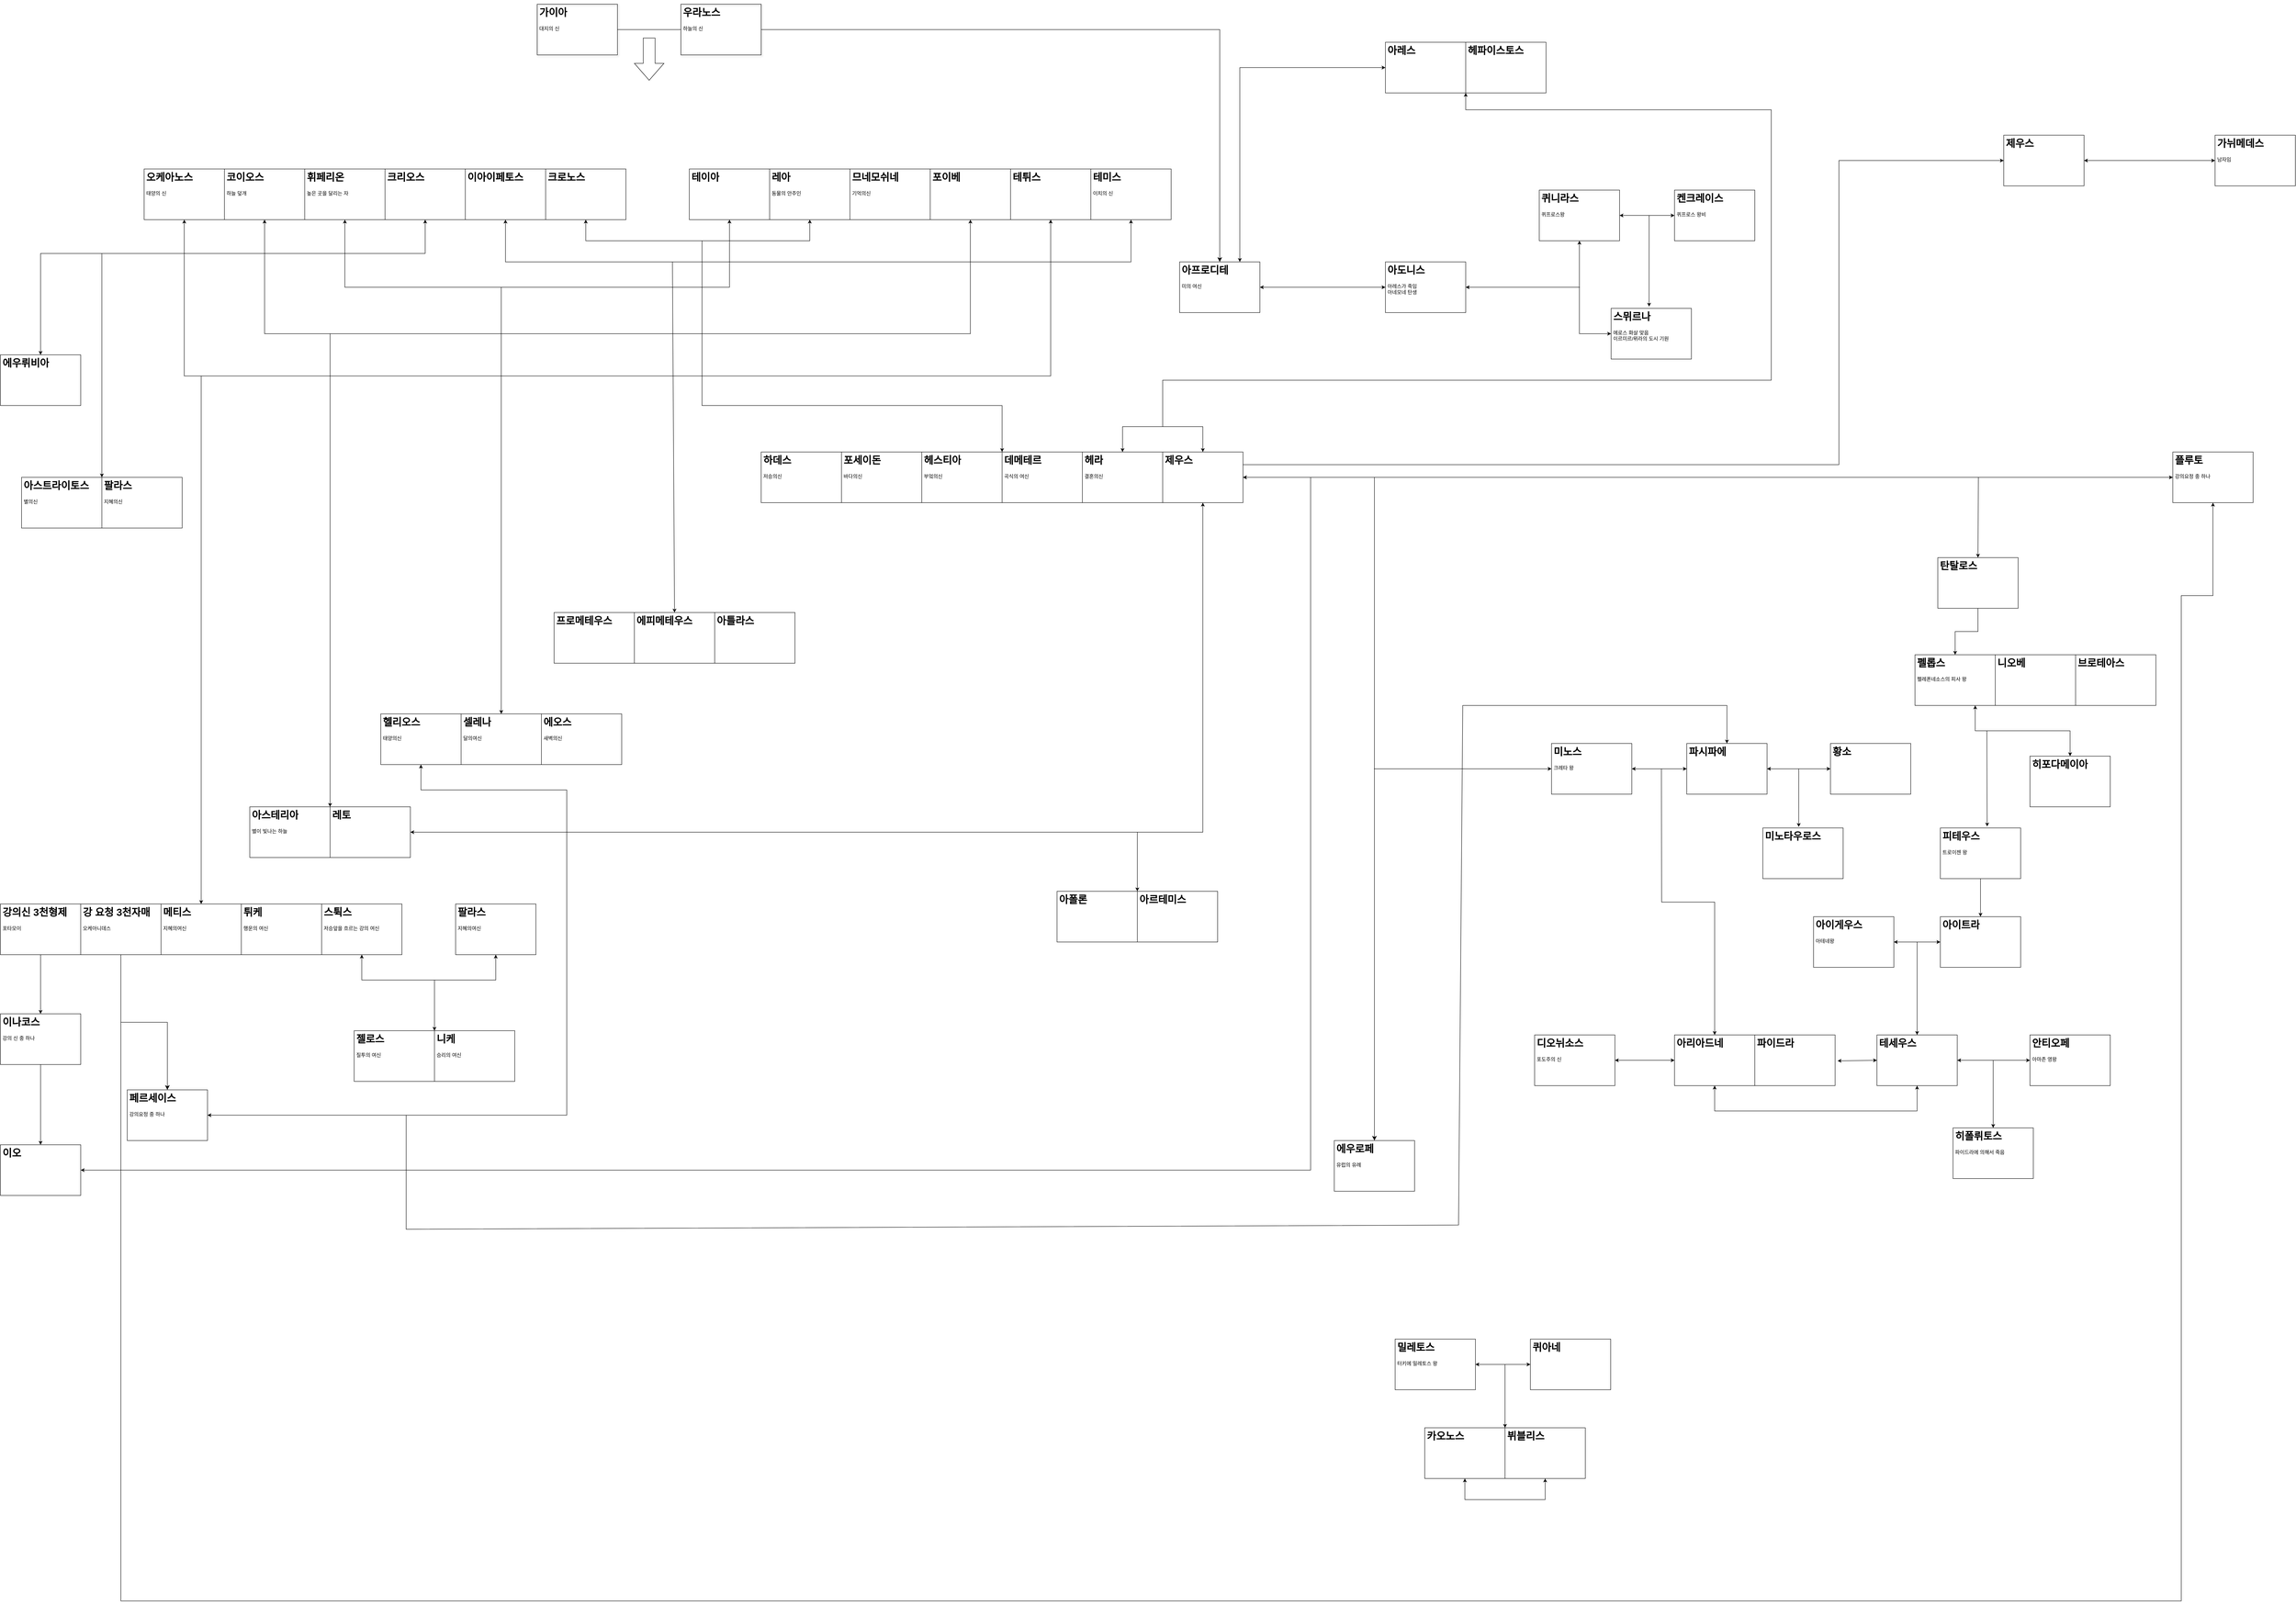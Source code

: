 <mxfile version="20.7.4" type="github">
  <diagram id="iCPAEJlE4XdvNPsYvM_N" name="페이지-1">
    <mxGraphModel dx="8718" dy="4591" grid="1" gridSize="10" guides="1" tooltips="1" connect="1" arrows="1" fold="1" page="1" pageScale="1" pageWidth="827" pageHeight="1169" math="0" shadow="0">
      <root>
        <mxCell id="0" />
        <mxCell id="1" parent="0" />
        <mxCell id="BBxYeIenQKLHBEVqydsv-35" value="" style="group" parent="1" vertex="1" connectable="0">
          <mxGeometry x="160" y="-150" width="560" height="120" as="geometry" />
        </mxCell>
        <mxCell id="BBxYeIenQKLHBEVqydsv-19" value="&lt;h1&gt;우라노스&lt;/h1&gt;&lt;div&gt;하늘의 신&lt;/div&gt;" style="text;html=1;strokeColor=#000000;fillColor=none;spacing=5;spacingTop=-20;whiteSpace=wrap;overflow=hidden;rounded=0;shadow=1;" parent="BBxYeIenQKLHBEVqydsv-35" vertex="1">
          <mxGeometry x="370" width="190" height="120" as="geometry" />
        </mxCell>
        <mxCell id="BBxYeIenQKLHBEVqydsv-18" value="&lt;h1&gt;가이아&lt;/h1&gt;&lt;div&gt;대지의 신&lt;/div&gt;" style="text;html=1;strokeColor=#000000;fillColor=none;spacing=5;spacingTop=-20;whiteSpace=wrap;overflow=hidden;rounded=0;shadow=1;" parent="BBxYeIenQKLHBEVqydsv-35" vertex="1">
          <mxGeometry x="30" width="190" height="120" as="geometry" />
        </mxCell>
        <mxCell id="BBxYeIenQKLHBEVqydsv-52" value="" style="endArrow=none;html=1;rounded=0;entryX=0;entryY=0.5;entryDx=0;entryDy=0;exitX=1;exitY=0.5;exitDx=0;exitDy=0;" parent="BBxYeIenQKLHBEVqydsv-35" source="BBxYeIenQKLHBEVqydsv-18" target="BBxYeIenQKLHBEVqydsv-19" edge="1">
          <mxGeometry width="50" height="50" relative="1" as="geometry">
            <mxPoint x="350" y="510" as="sourcePoint" />
            <mxPoint x="400" y="460" as="targetPoint" />
          </mxGeometry>
        </mxCell>
        <mxCell id="BBxYeIenQKLHBEVqydsv-44" value="&lt;h1&gt;아프로디테&lt;/h1&gt;&lt;div&gt;미의 여신&lt;/div&gt;" style="text;html=1;strokeColor=default;fillColor=none;spacing=5;spacingTop=-20;whiteSpace=wrap;overflow=hidden;rounded=0;shadow=0;" parent="1" vertex="1">
          <mxGeometry x="1710" y="460" width="190" height="120" as="geometry" />
        </mxCell>
        <mxCell id="BBxYeIenQKLHBEVqydsv-45" value="" style="edgeStyle=segmentEdgeStyle;endArrow=classic;html=1;curved=0;rounded=0;endSize=8;startSize=8;entryX=0.5;entryY=0;entryDx=0;entryDy=0;exitX=1;exitY=0.5;exitDx=0;exitDy=0;" parent="1" source="BBxYeIenQKLHBEVqydsv-19" target="BBxYeIenQKLHBEVqydsv-44" edge="1">
          <mxGeometry width="50" height="50" relative="1" as="geometry">
            <mxPoint x="410" y="570" as="sourcePoint" />
            <mxPoint x="460" y="520" as="targetPoint" />
          </mxGeometry>
        </mxCell>
        <mxCell id="BBxYeIenQKLHBEVqydsv-13" value="&lt;h1&gt;레아&lt;/h1&gt;&lt;div&gt;동물의 안주인&lt;/div&gt;" style="text;html=1;strokeColor=#000000;fillColor=none;spacing=5;spacingTop=-20;whiteSpace=wrap;overflow=hidden;rounded=0;shadow=0;container=0;" parent="1" vertex="1">
          <mxGeometry x="740" y="240" width="190" height="120" as="geometry" />
        </mxCell>
        <mxCell id="BBxYeIenQKLHBEVqydsv-14" value="&lt;h1&gt;므네모쉬네&lt;/h1&gt;&lt;div&gt;기억의신&lt;/div&gt;" style="text;html=1;strokeColor=#000000;fillColor=none;spacing=5;spacingTop=-20;whiteSpace=wrap;overflow=hidden;rounded=0;shadow=0;container=0;" parent="1" vertex="1">
          <mxGeometry x="930" y="240" width="190" height="120" as="geometry" />
        </mxCell>
        <mxCell id="BBxYeIenQKLHBEVqydsv-15" value="&lt;h1&gt;포이베&lt;/h1&gt;" style="text;html=1;strokeColor=#000000;fillColor=none;spacing=5;spacingTop=-20;whiteSpace=wrap;overflow=hidden;rounded=0;shadow=0;container=0;" parent="1" vertex="1">
          <mxGeometry x="1120" y="240" width="190" height="120" as="geometry" />
        </mxCell>
        <mxCell id="BBxYeIenQKLHBEVqydsv-16" value="&lt;h1&gt;테튀스&lt;/h1&gt;" style="text;html=1;strokeColor=#000000;fillColor=none;spacing=5;spacingTop=-20;whiteSpace=wrap;overflow=hidden;rounded=0;shadow=0;container=0;" parent="1" vertex="1">
          <mxGeometry x="1310" y="240" width="190" height="120" as="geometry" />
        </mxCell>
        <mxCell id="BBxYeIenQKLHBEVqydsv-17" value="&lt;h1&gt;테미스&lt;/h1&gt;&lt;div&gt;이치의 신&lt;/div&gt;" style="text;html=1;strokeColor=#000000;fillColor=none;spacing=5;spacingTop=-20;whiteSpace=wrap;overflow=hidden;rounded=0;shadow=0;container=0;" parent="1" vertex="1">
          <mxGeometry x="1500" y="240" width="190" height="120" as="geometry" />
        </mxCell>
        <mxCell id="BBxYeIenQKLHBEVqydsv-63" style="edgeStyle=elbowEdgeStyle;rounded=0;orthogonalLoop=1;jettySize=auto;html=1;exitX=0.5;exitY=1;exitDx=0;exitDy=0;entryX=0.5;entryY=1;entryDx=0;entryDy=0;startArrow=classic;startFill=1;endArrow=classic;endFill=1;" parent="1" source="BBxYeIenQKLHBEVqydsv-8" target="BBxYeIenQKLHBEVqydsv-12" edge="1">
          <mxGeometry relative="1" as="geometry">
            <Array as="points">
              <mxPoint x="210" y="520" />
            </Array>
          </mxGeometry>
        </mxCell>
        <mxCell id="BBxYeIenQKLHBEVqydsv-8" value="&lt;h1&gt;휘페리온&lt;/h1&gt;&lt;p&gt;높은 곳을 달리는 자&lt;/p&gt;" style="text;html=1;strokeColor=#000000;fillColor=none;spacing=5;spacingTop=-20;whiteSpace=wrap;overflow=hidden;rounded=0;container=0;" parent="1" vertex="1">
          <mxGeometry x="-360" y="240" width="190" height="120" as="geometry" />
        </mxCell>
        <mxCell id="BBxYeIenQKLHBEVqydsv-69" style="edgeStyle=orthogonalEdgeStyle;rounded=0;orthogonalLoop=1;jettySize=auto;html=1;exitX=0.5;exitY=1;exitDx=0;exitDy=0;entryX=0.5;entryY=0;entryDx=0;entryDy=0;startArrow=classic;startFill=1;endArrow=classic;endFill=1;elbow=vertical;" parent="1" source="BBxYeIenQKLHBEVqydsv-9" target="BBxYeIenQKLHBEVqydsv-68" edge="1">
          <mxGeometry relative="1" as="geometry">
            <Array as="points">
              <mxPoint x="-75" y="440" />
              <mxPoint x="-985" y="440" />
            </Array>
          </mxGeometry>
        </mxCell>
        <mxCell id="BBxYeIenQKLHBEVqydsv-9" value="&lt;h1&gt;크리오스&lt;/h1&gt;&lt;p&gt;&lt;br&gt;&lt;/p&gt;" style="text;html=1;strokeColor=#000000;fillColor=none;spacing=5;spacingTop=-20;whiteSpace=wrap;overflow=hidden;rounded=0;container=0;" parent="1" vertex="1">
          <mxGeometry x="-170" y="240" width="190" height="120" as="geometry" />
        </mxCell>
        <mxCell id="BBxYeIenQKLHBEVqydsv-61" style="edgeStyle=elbowEdgeStyle;rounded=0;orthogonalLoop=1;jettySize=auto;elbow=vertical;html=1;exitX=0.5;exitY=1;exitDx=0;exitDy=0;entryX=0.5;entryY=1;entryDx=0;entryDy=0;startArrow=classic;startFill=1;endArrow=classic;endFill=1;" parent="1" source="BBxYeIenQKLHBEVqydsv-6" target="BBxYeIenQKLHBEVqydsv-16" edge="1">
          <mxGeometry relative="1" as="geometry">
            <Array as="points">
              <mxPoint x="390" y="730" />
            </Array>
          </mxGeometry>
        </mxCell>
        <mxCell id="BBxYeIenQKLHBEVqydsv-6" value="&lt;h1&gt;오케아노스&lt;/h1&gt;&lt;p&gt;태양의 신&lt;/p&gt;" style="text;html=1;strokeColor=#000000;fillColor=none;spacing=5;spacingTop=-20;whiteSpace=wrap;overflow=hidden;rounded=0;container=0;" parent="1" vertex="1">
          <mxGeometry x="-740" y="240" width="190" height="120" as="geometry" />
        </mxCell>
        <mxCell id="BBxYeIenQKLHBEVqydsv-62" style="edgeStyle=elbowEdgeStyle;rounded=0;orthogonalLoop=1;jettySize=auto;html=1;exitX=0.5;exitY=1;exitDx=0;exitDy=0;entryX=0.5;entryY=1;entryDx=0;entryDy=0;startArrow=classic;startFill=1;endArrow=classic;endFill=1;" parent="1" source="BBxYeIenQKLHBEVqydsv-7" target="BBxYeIenQKLHBEVqydsv-15" edge="1">
          <mxGeometry relative="1" as="geometry">
            <Array as="points">
              <mxPoint x="400" y="630" />
            </Array>
          </mxGeometry>
        </mxCell>
        <mxCell id="BBxYeIenQKLHBEVqydsv-7" value="&lt;h1&gt;코이오스&lt;/h1&gt;&lt;p&gt;하늘 덮개&lt;/p&gt;" style="text;html=1;strokeColor=#000000;fillColor=none;spacing=5;spacingTop=-20;whiteSpace=wrap;overflow=hidden;rounded=0;container=0;" parent="1" vertex="1">
          <mxGeometry x="-550" y="240" width="190" height="120" as="geometry" />
        </mxCell>
        <mxCell id="BBxYeIenQKLHBEVqydsv-64" style="edgeStyle=elbowEdgeStyle;rounded=0;orthogonalLoop=1;jettySize=auto;elbow=vertical;html=1;exitX=0.5;exitY=1;exitDx=0;exitDy=0;entryX=0.5;entryY=1;entryDx=0;entryDy=0;startArrow=classic;startFill=1;endArrow=classic;endFill=1;" parent="1" source="BBxYeIenQKLHBEVqydsv-10" target="BBxYeIenQKLHBEVqydsv-17" edge="1">
          <mxGeometry relative="1" as="geometry">
            <Array as="points">
              <mxPoint x="870" y="460" />
            </Array>
          </mxGeometry>
        </mxCell>
        <mxCell id="BBxYeIenQKLHBEVqydsv-65" style="edgeStyle=elbowEdgeStyle;rounded=0;orthogonalLoop=1;jettySize=auto;elbow=vertical;html=1;exitX=0.5;exitY=1;exitDx=0;exitDy=0;entryX=0.5;entryY=1;entryDx=0;entryDy=0;startArrow=classic;startFill=1;endArrow=classic;endFill=1;" parent="1" source="BBxYeIenQKLHBEVqydsv-11" target="BBxYeIenQKLHBEVqydsv-13" edge="1">
          <mxGeometry relative="1" as="geometry">
            <Array as="points">
              <mxPoint x="580" y="410" />
            </Array>
          </mxGeometry>
        </mxCell>
        <mxCell id="BBxYeIenQKLHBEVqydsv-66" value="" style="html=1;shadow=0;dashed=0;align=center;verticalAlign=middle;shape=mxgraph.arrows2.arrow;dy=0.6;dx=40;direction=south;notch=0;strokeColor=default;" parent="1" vertex="1">
          <mxGeometry x="420" y="-70" width="70" height="100" as="geometry" />
        </mxCell>
        <mxCell id="BBxYeIenQKLHBEVqydsv-68" value="&lt;h1&gt;에우뤼비아&lt;/h1&gt;" style="text;html=1;strokeColor=default;fillColor=none;spacing=5;spacingTop=-20;whiteSpace=wrap;overflow=hidden;rounded=0;shadow=0;" parent="1" vertex="1">
          <mxGeometry x="-1080" y="680" width="190" height="120" as="geometry" />
        </mxCell>
        <mxCell id="BBxYeIenQKLHBEVqydsv-10" value="&lt;h1&gt;이아이페토스&lt;/h1&gt;&lt;p&gt;&lt;br&gt;&lt;/p&gt;" style="text;html=1;strokeColor=#000000;fillColor=none;spacing=5;spacingTop=-20;whiteSpace=wrap;overflow=hidden;rounded=0;container=0;" parent="1" vertex="1">
          <mxGeometry x="20" y="240" width="190" height="120" as="geometry" />
        </mxCell>
        <mxCell id="BBxYeIenQKLHBEVqydsv-11" value="&lt;h1&gt;크로노스&lt;/h1&gt;" style="text;html=1;strokeColor=#000000;fillColor=none;spacing=5;spacingTop=-20;whiteSpace=wrap;overflow=hidden;rounded=0;container=0;" parent="1" vertex="1">
          <mxGeometry x="210" y="240" width="190" height="120" as="geometry" />
        </mxCell>
        <mxCell id="BBxYeIenQKLHBEVqydsv-12" value="&lt;h1&gt;테이아&lt;/h1&gt;" style="text;html=1;strokeColor=#000000;fillColor=none;spacing=5;spacingTop=-20;whiteSpace=wrap;overflow=hidden;rounded=0;shadow=0;container=0;" parent="1" vertex="1">
          <mxGeometry x="550" y="240" width="190" height="120" as="geometry" />
        </mxCell>
        <mxCell id="BBxYeIenQKLHBEVqydsv-76" style="edgeStyle=elbowEdgeStyle;rounded=0;orthogonalLoop=1;jettySize=auto;elbow=vertical;html=1;exitX=0.5;exitY=1;exitDx=0;exitDy=0;entryX=0.5;entryY=1;entryDx=0;entryDy=0;startArrow=classic;startFill=1;endArrow=classic;endFill=1;" parent="1" source="BBxYeIenQKLHBEVqydsv-74" target="BBxYeIenQKLHBEVqydsv-75" edge="1">
          <mxGeometry relative="1" as="geometry">
            <Array as="points">
              <mxPoint x="-63" y="2160" />
            </Array>
          </mxGeometry>
        </mxCell>
        <mxCell id="BBxYeIenQKLHBEVqydsv-75" value="&lt;h1&gt;팔라스&lt;/h1&gt;&lt;div&gt;지혜의여신&lt;/div&gt;" style="text;html=1;strokeColor=default;fillColor=none;spacing=5;spacingTop=-20;whiteSpace=wrap;overflow=hidden;rounded=0;shadow=0;" parent="1" vertex="1">
          <mxGeometry x="-3" y="1980" width="190" height="120" as="geometry" />
        </mxCell>
        <mxCell id="BBxYeIenQKLHBEVqydsv-77" value="&lt;h1&gt;젤로스&lt;/h1&gt;&lt;div&gt;질투의 여신&lt;/div&gt;" style="text;html=1;strokeColor=default;fillColor=none;spacing=5;spacingTop=-20;whiteSpace=wrap;overflow=hidden;rounded=0;shadow=0;" parent="1" vertex="1">
          <mxGeometry x="-243" y="2280" width="190" height="120" as="geometry" />
        </mxCell>
        <mxCell id="BBxYeIenQKLHBEVqydsv-78" value="&lt;h1&gt;니케&lt;/h1&gt;&lt;div&gt;승리의 여신&lt;/div&gt;" style="text;html=1;strokeColor=default;fillColor=none;spacing=5;spacingTop=-20;whiteSpace=wrap;overflow=hidden;rounded=0;shadow=0;" parent="1" vertex="1">
          <mxGeometry x="-53" y="2280" width="190" height="120" as="geometry" />
        </mxCell>
        <mxCell id="BBxYeIenQKLHBEVqydsv-80" value="" style="endArrow=classic;html=1;rounded=0;elbow=vertical;entryX=0.5;entryY=0;entryDx=0;entryDy=0;" parent="1" target="BBxYeIenQKLHBEVqydsv-72" edge="1">
          <mxGeometry width="50" height="50" relative="1" as="geometry">
            <mxPoint x="-605" y="730" as="sourcePoint" />
            <mxPoint x="-230" y="800" as="targetPoint" />
          </mxGeometry>
        </mxCell>
        <mxCell id="BBxYeIenQKLHBEVqydsv-81" value="" style="endArrow=classic;html=1;rounded=0;elbow=vertical;entryX=1;entryY=0;entryDx=0;entryDy=0;" parent="1" target="BBxYeIenQKLHBEVqydsv-77" edge="1">
          <mxGeometry width="50" height="50" relative="1" as="geometry">
            <mxPoint x="-53" y="2160" as="sourcePoint" />
            <mxPoint x="-203" y="1740" as="targetPoint" />
          </mxGeometry>
        </mxCell>
        <mxCell id="BBxYeIenQKLHBEVqydsv-82" value="&lt;h1&gt;아스테리아&lt;/h1&gt;&lt;div&gt;별이 빛나는 하늘&lt;/div&gt;" style="text;html=1;strokeColor=default;fillColor=none;spacing=5;spacingTop=-20;whiteSpace=wrap;overflow=hidden;rounded=0;shadow=0;" parent="1" vertex="1">
          <mxGeometry x="-490" y="1750" width="190" height="120" as="geometry" />
        </mxCell>
        <mxCell id="BBxYeIenQKLHBEVqydsv-109" style="edgeStyle=elbowEdgeStyle;rounded=0;orthogonalLoop=1;jettySize=auto;elbow=vertical;html=1;exitX=1;exitY=0.5;exitDx=0;exitDy=0;startArrow=classic;startFill=1;endArrow=classic;endFill=1;" parent="1" source="BBxYeIenQKLHBEVqydsv-84" target="BBxYeIenQKLHBEVqydsv-104" edge="1">
          <mxGeometry relative="1" as="geometry">
            <Array as="points">
              <mxPoint x="860" y="1810" />
            </Array>
          </mxGeometry>
        </mxCell>
        <mxCell id="BBxYeIenQKLHBEVqydsv-84" value="&lt;h1&gt;레토&lt;/h1&gt;" style="text;html=1;strokeColor=default;fillColor=none;spacing=5;spacingTop=-20;whiteSpace=wrap;overflow=hidden;rounded=0;shadow=0;" parent="1" vertex="1">
          <mxGeometry x="-300" y="1750" width="190" height="120" as="geometry" />
        </mxCell>
        <mxCell id="BBxYeIenQKLHBEVqydsv-85" value="" style="group;movable=0;resizable=0;rotatable=0;deletable=0;editable=0;connectable=0;" parent="1" vertex="1" connectable="0">
          <mxGeometry x="-1080" y="1980" width="950" height="120" as="geometry" />
        </mxCell>
        <mxCell id="BBxYeIenQKLHBEVqydsv-70" value="&lt;h1&gt;강의신 3천형제&lt;/h1&gt;&lt;div&gt;포타모이&lt;/div&gt;" style="text;html=1;strokeColor=default;fillColor=none;spacing=5;spacingTop=-20;whiteSpace=wrap;overflow=hidden;rounded=0;shadow=0;" parent="BBxYeIenQKLHBEVqydsv-85" vertex="1">
          <mxGeometry width="190" height="120" as="geometry" />
        </mxCell>
        <mxCell id="BBxYeIenQKLHBEVqydsv-71" value="&lt;h1&gt;강 요청 3천자매&lt;/h1&gt;&lt;div&gt;오케아니데스&lt;/div&gt;" style="text;html=1;strokeColor=default;fillColor=none;spacing=5;spacingTop=-20;whiteSpace=wrap;overflow=hidden;rounded=0;shadow=0;" parent="BBxYeIenQKLHBEVqydsv-85" vertex="1">
          <mxGeometry x="190" width="190" height="120" as="geometry" />
        </mxCell>
        <mxCell id="BBxYeIenQKLHBEVqydsv-72" value="&lt;h1&gt;메티스&lt;/h1&gt;&lt;div&gt;지혜의여신&lt;/div&gt;" style="text;html=1;strokeColor=default;fillColor=none;spacing=5;spacingTop=-20;whiteSpace=wrap;overflow=hidden;rounded=0;shadow=0;" parent="BBxYeIenQKLHBEVqydsv-85" vertex="1">
          <mxGeometry x="380" width="190" height="120" as="geometry" />
        </mxCell>
        <mxCell id="BBxYeIenQKLHBEVqydsv-73" value="&lt;h1&gt;튀케&lt;/h1&gt;&lt;div&gt;행운의 여신&lt;/div&gt;" style="text;html=1;strokeColor=default;fillColor=none;spacing=5;spacingTop=-20;whiteSpace=wrap;overflow=hidden;rounded=0;shadow=0;" parent="BBxYeIenQKLHBEVqydsv-85" vertex="1">
          <mxGeometry x="570" width="190" height="120" as="geometry" />
        </mxCell>
        <mxCell id="BBxYeIenQKLHBEVqydsv-74" value="&lt;h1&gt;스튁스&lt;/h1&gt;&lt;div&gt;저승앞을 흐르는 강의 여신&lt;/div&gt;" style="text;html=1;strokeColor=default;fillColor=none;spacing=5;spacingTop=-20;whiteSpace=wrap;overflow=hidden;rounded=0;shadow=0;" parent="BBxYeIenQKLHBEVqydsv-85" vertex="1">
          <mxGeometry x="760" width="190" height="120" as="geometry" />
        </mxCell>
        <mxCell id="BBxYeIenQKLHBEVqydsv-86" value="" style="endArrow=classic;html=1;rounded=0;elbow=vertical;entryX=0;entryY=0;entryDx=0;entryDy=0;" parent="1" target="BBxYeIenQKLHBEVqydsv-84" edge="1">
          <mxGeometry width="50" height="50" relative="1" as="geometry">
            <mxPoint x="-300" y="630" as="sourcePoint" />
            <mxPoint x="-170" y="1160" as="targetPoint" />
          </mxGeometry>
        </mxCell>
        <mxCell id="c61SIrS4Lav4ss62_lrH-37" style="edgeStyle=orthogonalEdgeStyle;rounded=0;orthogonalLoop=1;jettySize=auto;html=1;exitX=0.5;exitY=1;exitDx=0;exitDy=0;entryX=1;entryY=0.5;entryDx=0;entryDy=0;shadow=0;startArrow=classic;startFill=1;endArrow=classic;endFill=1;elbow=vertical;" edge="1" parent="1" source="BBxYeIenQKLHBEVqydsv-87" target="c61SIrS4Lav4ss62_lrH-29">
          <mxGeometry relative="1" as="geometry">
            <Array as="points">
              <mxPoint x="-85" y="1710" />
              <mxPoint x="260" y="1710" />
              <mxPoint x="260" y="2480" />
            </Array>
          </mxGeometry>
        </mxCell>
        <mxCell id="BBxYeIenQKLHBEVqydsv-87" value="&lt;h1&gt;헬리오스&lt;/h1&gt;&lt;div&gt;태양의신&lt;/div&gt;" style="text;html=1;strokeColor=default;fillColor=none;spacing=5;spacingTop=-20;whiteSpace=wrap;overflow=hidden;rounded=0;shadow=0;" parent="1" vertex="1">
          <mxGeometry x="-180" y="1530" width="190" height="120" as="geometry" />
        </mxCell>
        <mxCell id="BBxYeIenQKLHBEVqydsv-88" value="&lt;h1&gt;셀레나&lt;/h1&gt;&lt;div&gt;달의여신&lt;/div&gt;" style="text;html=1;strokeColor=default;fillColor=none;spacing=5;spacingTop=-20;whiteSpace=wrap;overflow=hidden;rounded=0;shadow=0;" parent="1" vertex="1">
          <mxGeometry x="10" y="1530" width="190" height="120" as="geometry" />
        </mxCell>
        <mxCell id="BBxYeIenQKLHBEVqydsv-89" value="&lt;h1&gt;에오스&lt;/h1&gt;&lt;div&gt;새벽의신&lt;/div&gt;" style="text;html=1;strokeColor=default;fillColor=none;spacing=5;spacingTop=-20;whiteSpace=wrap;overflow=hidden;rounded=0;shadow=0;" parent="1" vertex="1">
          <mxGeometry x="200" y="1530" width="190" height="120" as="geometry" />
        </mxCell>
        <mxCell id="BBxYeIenQKLHBEVqydsv-90" value="" style="endArrow=classic;html=1;rounded=0;elbow=vertical;" parent="1" target="BBxYeIenQKLHBEVqydsv-88" edge="1">
          <mxGeometry width="50" height="50" relative="1" as="geometry">
            <mxPoint x="105" y="520" as="sourcePoint" />
            <mxPoint x="-450" y="1210" as="targetPoint" />
          </mxGeometry>
        </mxCell>
        <mxCell id="BBxYeIenQKLHBEVqydsv-91" value="&lt;h1&gt;아스트라이토스&lt;/h1&gt;&lt;div&gt;별의신&lt;/div&gt;" style="text;html=1;strokeColor=default;fillColor=none;spacing=5;spacingTop=-20;whiteSpace=wrap;overflow=hidden;rounded=0;shadow=0;" parent="1" vertex="1">
          <mxGeometry x="-1030" y="970" width="190" height="120" as="geometry" />
        </mxCell>
        <mxCell id="BBxYeIenQKLHBEVqydsv-92" value="&lt;h1&gt;팔라스&lt;/h1&gt;&lt;div&gt;지혜의신&lt;/div&gt;" style="text;html=1;strokeColor=default;fillColor=none;spacing=5;spacingTop=-20;whiteSpace=wrap;overflow=hidden;rounded=0;shadow=0;" parent="1" vertex="1">
          <mxGeometry x="-840" y="970" width="190" height="120" as="geometry" />
        </mxCell>
        <mxCell id="BBxYeIenQKLHBEVqydsv-93" value="" style="endArrow=classic;html=1;rounded=0;elbow=vertical;entryX=0;entryY=0;entryDx=0;entryDy=0;" parent="1" target="BBxYeIenQKLHBEVqydsv-92" edge="1">
          <mxGeometry width="50" height="50" relative="1" as="geometry">
            <mxPoint x="-840" y="440" as="sourcePoint" />
            <mxPoint x="-980" y="1480" as="targetPoint" />
          </mxGeometry>
        </mxCell>
        <mxCell id="BBxYeIenQKLHBEVqydsv-97" value="" style="group" parent="1" vertex="1" connectable="0">
          <mxGeometry x="230" y="1290" width="570" height="120" as="geometry" />
        </mxCell>
        <mxCell id="BBxYeIenQKLHBEVqydsv-94" value="&lt;h1&gt;프로메테우스&lt;/h1&gt;" style="text;html=1;strokeColor=default;fillColor=none;spacing=5;spacingTop=-20;whiteSpace=wrap;overflow=hidden;rounded=0;shadow=0;" parent="BBxYeIenQKLHBEVqydsv-97" vertex="1">
          <mxGeometry width="190" height="120" as="geometry" />
        </mxCell>
        <mxCell id="BBxYeIenQKLHBEVqydsv-95" value="&lt;h1&gt;에피메테우스&lt;/h1&gt;" style="text;html=1;strokeColor=default;fillColor=none;spacing=5;spacingTop=-20;whiteSpace=wrap;overflow=hidden;rounded=0;shadow=0;" parent="BBxYeIenQKLHBEVqydsv-97" vertex="1">
          <mxGeometry x="190" width="190" height="120" as="geometry" />
        </mxCell>
        <mxCell id="BBxYeIenQKLHBEVqydsv-96" value="&lt;h1&gt;아틀라스&lt;/h1&gt;" style="text;html=1;strokeColor=default;fillColor=none;spacing=5;spacingTop=-20;whiteSpace=wrap;overflow=hidden;rounded=0;shadow=0;" parent="BBxYeIenQKLHBEVqydsv-97" vertex="1">
          <mxGeometry x="380" width="190" height="120" as="geometry" />
        </mxCell>
        <mxCell id="BBxYeIenQKLHBEVqydsv-98" value="" style="endArrow=classic;html=1;rounded=0;elbow=vertical;entryX=0.5;entryY=0;entryDx=0;entryDy=0;" parent="1" target="BBxYeIenQKLHBEVqydsv-95" edge="1">
          <mxGeometry width="50" height="50" relative="1" as="geometry">
            <mxPoint x="510" y="460" as="sourcePoint" />
            <mxPoint x="-370" y="1290" as="targetPoint" />
          </mxGeometry>
        </mxCell>
        <mxCell id="BBxYeIenQKLHBEVqydsv-106" value="" style="endArrow=classic;html=1;rounded=0;elbow=vertical;entryX=0;entryY=0;entryDx=0;entryDy=0;" parent="1" target="BBxYeIenQKLHBEVqydsv-102" edge="1">
          <mxGeometry width="50" height="50" relative="1" as="geometry">
            <mxPoint x="580" y="410" as="sourcePoint" />
            <mxPoint x="770" y="1070" as="targetPoint" />
            <Array as="points">
              <mxPoint x="580" y="800" />
              <mxPoint x="1290" y="800" />
            </Array>
          </mxGeometry>
        </mxCell>
        <mxCell id="BBxYeIenQKLHBEVqydsv-112" value="" style="group" parent="1" vertex="1" connectable="0">
          <mxGeometry x="1420" y="1950" width="380" height="120" as="geometry" />
        </mxCell>
        <mxCell id="BBxYeIenQKLHBEVqydsv-110" value="&lt;h1&gt;아폴론&lt;/h1&gt;" style="text;html=1;strokeColor=default;fillColor=none;spacing=5;spacingTop=-20;whiteSpace=wrap;overflow=hidden;rounded=0;shadow=0;" parent="BBxYeIenQKLHBEVqydsv-112" vertex="1">
          <mxGeometry width="190" height="120" as="geometry" />
        </mxCell>
        <mxCell id="BBxYeIenQKLHBEVqydsv-111" value="&lt;h1&gt;아르테미스&lt;/h1&gt;" style="text;html=1;strokeColor=default;fillColor=none;spacing=5;spacingTop=-20;whiteSpace=wrap;overflow=hidden;rounded=0;shadow=0;" parent="BBxYeIenQKLHBEVqydsv-112" vertex="1">
          <mxGeometry x="190" width="190" height="120" as="geometry" />
        </mxCell>
        <mxCell id="BBxYeIenQKLHBEVqydsv-113" value="" style="endArrow=classic;html=1;rounded=0;elbow=vertical;entryX=0;entryY=0;entryDx=0;entryDy=0;" parent="1" target="BBxYeIenQKLHBEVqydsv-111" edge="1">
          <mxGeometry width="50" height="50" relative="1" as="geometry">
            <mxPoint x="1610" y="1810" as="sourcePoint" />
            <mxPoint x="520" y="1540" as="targetPoint" />
          </mxGeometry>
        </mxCell>
        <mxCell id="c61SIrS4Lav4ss62_lrH-1" value="&lt;h1&gt;에우로페&lt;/h1&gt;&lt;div&gt;유럽의 유례&lt;/div&gt;" style="text;html=1;strokeColor=default;fillColor=none;spacing=5;spacingTop=-20;whiteSpace=wrap;overflow=hidden;rounded=0;" vertex="1" parent="1">
          <mxGeometry x="2076" y="2540" width="190" height="120" as="geometry" />
        </mxCell>
        <mxCell id="c61SIrS4Lav4ss62_lrH-5" value="&lt;h1&gt;미노스&lt;/h1&gt;&lt;div&gt;크레타 왕&lt;/div&gt;" style="text;html=1;strokeColor=default;fillColor=none;spacing=5;spacingTop=-20;whiteSpace=wrap;overflow=hidden;rounded=0;" vertex="1" parent="1">
          <mxGeometry x="2590" y="1600" width="190" height="120" as="geometry" />
        </mxCell>
        <mxCell id="c61SIrS4Lav4ss62_lrH-6" value="" style="endArrow=classic;html=1;rounded=0;entryX=0;entryY=0.5;entryDx=0;entryDy=0;" edge="1" parent="1" target="c61SIrS4Lav4ss62_lrH-5">
          <mxGeometry width="50" height="50" relative="1" as="geometry">
            <mxPoint x="2170" y="1660" as="sourcePoint" />
            <mxPoint x="540" y="1740" as="targetPoint" />
          </mxGeometry>
        </mxCell>
        <mxCell id="c61SIrS4Lav4ss62_lrH-7" value="&lt;h1&gt;파시파에&lt;/h1&gt;" style="text;html=1;strokeColor=default;fillColor=none;spacing=5;spacingTop=-20;whiteSpace=wrap;overflow=hidden;rounded=0;" vertex="1" parent="1">
          <mxGeometry x="2910" y="1600" width="190" height="120" as="geometry" />
        </mxCell>
        <mxCell id="c61SIrS4Lav4ss62_lrH-8" value="&lt;h1&gt;황소&lt;/h1&gt;" style="text;html=1;strokeColor=default;fillColor=none;spacing=5;spacingTop=-20;whiteSpace=wrap;overflow=hidden;rounded=0;" vertex="1" parent="1">
          <mxGeometry x="3250" y="1600" width="190" height="120" as="geometry" />
        </mxCell>
        <mxCell id="c61SIrS4Lav4ss62_lrH-9" value="" style="endArrow=classic;startArrow=classic;html=1;rounded=0;exitX=1;exitY=0.5;exitDx=0;exitDy=0;" edge="1" parent="1" source="c61SIrS4Lav4ss62_lrH-5" target="c61SIrS4Lav4ss62_lrH-7">
          <mxGeometry width="50" height="50" relative="1" as="geometry">
            <mxPoint x="2310" y="1640" as="sourcePoint" />
            <mxPoint x="2360" y="1590" as="targetPoint" />
          </mxGeometry>
        </mxCell>
        <mxCell id="c61SIrS4Lav4ss62_lrH-10" value="" style="endArrow=classic;startArrow=classic;html=1;rounded=0;entryX=0;entryY=0.5;entryDx=0;entryDy=0;exitX=1;exitY=0.5;exitDx=0;exitDy=0;" edge="1" parent="1" source="c61SIrS4Lav4ss62_lrH-7" target="c61SIrS4Lav4ss62_lrH-8">
          <mxGeometry width="50" height="50" relative="1" as="geometry">
            <mxPoint x="2310" y="1640" as="sourcePoint" />
            <mxPoint x="2360" y="1590" as="targetPoint" />
          </mxGeometry>
        </mxCell>
        <mxCell id="c61SIrS4Lav4ss62_lrH-11" value="&lt;h1&gt;미노타우로스&lt;/h1&gt;" style="text;html=1;strokeColor=default;fillColor=none;spacing=5;spacingTop=-20;whiteSpace=wrap;overflow=hidden;rounded=0;" vertex="1" parent="1">
          <mxGeometry x="3090" y="1800" width="190" height="120" as="geometry" />
        </mxCell>
        <mxCell id="c61SIrS4Lav4ss62_lrH-36" style="edgeStyle=orthogonalEdgeStyle;rounded=0;orthogonalLoop=1;jettySize=auto;html=1;exitX=0.5;exitY=0;exitDx=0;exitDy=0;shadow=0;startArrow=classic;startFill=1;endArrow=none;endFill=0;elbow=vertical;" edge="1" parent="1" source="c61SIrS4Lav4ss62_lrH-12">
          <mxGeometry relative="1" as="geometry">
            <mxPoint x="2850" y="1660" as="targetPoint" />
          </mxGeometry>
        </mxCell>
        <mxCell id="c61SIrS4Lav4ss62_lrH-12" value="&lt;h1&gt;아리아드네&lt;/h1&gt;" style="text;html=1;strokeColor=default;fillColor=none;spacing=5;spacingTop=-20;whiteSpace=wrap;overflow=hidden;rounded=0;" vertex="1" parent="1">
          <mxGeometry x="2881" y="2290" width="190" height="120" as="geometry" />
        </mxCell>
        <mxCell id="c61SIrS4Lav4ss62_lrH-13" value="" style="endArrow=classic;html=1;rounded=0;entryX=0.447;entryY=-0.021;entryDx=0;entryDy=0;entryPerimeter=0;" edge="1" parent="1" target="c61SIrS4Lav4ss62_lrH-11">
          <mxGeometry width="50" height="50" relative="1" as="geometry">
            <mxPoint x="3175" y="1660" as="sourcePoint" />
            <mxPoint x="3040" y="1430" as="targetPoint" />
          </mxGeometry>
        </mxCell>
        <mxCell id="c61SIrS4Lav4ss62_lrH-14" value="&lt;h1&gt;테세우스&lt;/h1&gt;" style="text;html=1;strokeColor=default;fillColor=none;spacing=5;spacingTop=-20;whiteSpace=wrap;overflow=hidden;rounded=0;" vertex="1" parent="1">
          <mxGeometry x="3360" y="2290" width="190" height="120" as="geometry" />
        </mxCell>
        <mxCell id="c61SIrS4Lav4ss62_lrH-15" value="" style="endArrow=classic;startArrow=classic;html=1;rounded=0;entryX=0;entryY=0.5;entryDx=0;entryDy=0;exitX=1.031;exitY=0.511;exitDx=0;exitDy=0;exitPerimeter=0;" edge="1" parent="1" source="c61SIrS4Lav4ss62_lrH-43" target="c61SIrS4Lav4ss62_lrH-14">
          <mxGeometry width="50" height="50" relative="1" as="geometry">
            <mxPoint x="2941" y="2610" as="sourcePoint" />
            <mxPoint x="2991" y="2560" as="targetPoint" />
          </mxGeometry>
        </mxCell>
        <mxCell id="c61SIrS4Lav4ss62_lrH-18" value="&lt;h1&gt;디오뉘소스&lt;/h1&gt;&lt;div&gt;포도주의 신&lt;/div&gt;" style="text;html=1;strokeColor=default;fillColor=none;spacing=5;spacingTop=-20;whiteSpace=wrap;overflow=hidden;rounded=0;" vertex="1" parent="1">
          <mxGeometry x="2550" y="2290" width="190" height="120" as="geometry" />
        </mxCell>
        <mxCell id="c61SIrS4Lav4ss62_lrH-19" value="" style="endArrow=classic;startArrow=classic;html=1;rounded=0;shadow=0;entryX=0;entryY=0.5;entryDx=0;entryDy=0;exitX=1;exitY=0.5;exitDx=0;exitDy=0;" edge="1" parent="1" source="c61SIrS4Lav4ss62_lrH-18" target="c61SIrS4Lav4ss62_lrH-12">
          <mxGeometry width="50" height="50" relative="1" as="geometry">
            <mxPoint x="2830" y="2560" as="sourcePoint" />
            <mxPoint x="2880" y="2510" as="targetPoint" />
          </mxGeometry>
        </mxCell>
        <mxCell id="c61SIrS4Lav4ss62_lrH-20" value="&lt;h1&gt;이오&lt;/h1&gt;" style="text;html=1;strokeColor=default;fillColor=none;spacing=5;spacingTop=-20;whiteSpace=wrap;overflow=hidden;rounded=0;" vertex="1" parent="1">
          <mxGeometry x="-1080" y="2550" width="190" height="120" as="geometry" />
        </mxCell>
        <mxCell id="c61SIrS4Lav4ss62_lrH-22" value="&lt;h1&gt;이나코스&lt;/h1&gt;&lt;div&gt;강의 신 중 하나&lt;/div&gt;&lt;div&gt;&lt;br&gt;&lt;/div&gt;" style="text;html=1;strokeColor=default;fillColor=none;spacing=5;spacingTop=-20;whiteSpace=wrap;overflow=hidden;rounded=0;" vertex="1" parent="1">
          <mxGeometry x="-1080" y="2240" width="190" height="120" as="geometry" />
        </mxCell>
        <mxCell id="c61SIrS4Lav4ss62_lrH-23" value="" style="endArrow=classic;html=1;rounded=0;shadow=0;entryX=0.5;entryY=0;entryDx=0;entryDy=0;exitX=0.5;exitY=1;exitDx=0;exitDy=0;" edge="1" parent="1" source="c61SIrS4Lav4ss62_lrH-22" target="c61SIrS4Lav4ss62_lrH-20">
          <mxGeometry width="50" height="50" relative="1" as="geometry">
            <mxPoint x="2000" y="840" as="sourcePoint" />
            <mxPoint x="2050" y="790" as="targetPoint" />
          </mxGeometry>
        </mxCell>
        <mxCell id="c61SIrS4Lav4ss62_lrH-25" value="" style="endArrow=classic;html=1;rounded=0;shadow=0;exitX=0.5;exitY=1;exitDx=0;exitDy=0;" edge="1" parent="1" source="BBxYeIenQKLHBEVqydsv-70" target="c61SIrS4Lav4ss62_lrH-22">
          <mxGeometry width="50" height="50" relative="1" as="geometry">
            <mxPoint x="-210" y="2000" as="sourcePoint" />
            <mxPoint x="-160" y="1950" as="targetPoint" />
          </mxGeometry>
        </mxCell>
        <mxCell id="c61SIrS4Lav4ss62_lrH-27" value="" style="endArrow=classic;startArrow=classic;html=1;rounded=0;shadow=0;startFill=1;endFill=1;entryX=1;entryY=0.5;entryDx=0;entryDy=0;exitX=1;exitY=0.5;exitDx=0;exitDy=0;" edge="1" parent="1" source="c61SIrS4Lav4ss62_lrH-20" target="BBxYeIenQKLHBEVqydsv-104">
          <mxGeometry width="50" height="50" relative="1" as="geometry">
            <mxPoint x="1420" y="1720" as="sourcePoint" />
            <mxPoint x="1470" y="1670" as="targetPoint" />
            <Array as="points">
              <mxPoint x="2020" y="2610" />
              <mxPoint x="2020" y="1810" />
              <mxPoint x="2020" y="970" />
            </Array>
          </mxGeometry>
        </mxCell>
        <mxCell id="c61SIrS4Lav4ss62_lrH-29" value="&lt;h1&gt;페르세이스&lt;/h1&gt;&lt;div&gt;강의요정 중 하나&lt;/div&gt;" style="text;html=1;strokeColor=default;fillColor=none;spacing=5;spacingTop=-20;whiteSpace=wrap;overflow=hidden;rounded=0;" vertex="1" parent="1">
          <mxGeometry x="-780" y="2420" width="190" height="120" as="geometry" />
        </mxCell>
        <mxCell id="c61SIrS4Lav4ss62_lrH-30" value="" style="edgeStyle=elbowEdgeStyle;elbow=vertical;endArrow=classic;html=1;curved=0;rounded=0;endSize=8;startSize=8;shadow=0;entryX=0.5;entryY=0;entryDx=0;entryDy=0;exitX=0.5;exitY=1;exitDx=0;exitDy=0;" edge="1" parent="1" source="BBxYeIenQKLHBEVqydsv-71" target="c61SIrS4Lav4ss62_lrH-29">
          <mxGeometry width="50" height="50" relative="1" as="geometry">
            <mxPoint x="250" y="2110" as="sourcePoint" />
            <mxPoint x="300" y="2060" as="targetPoint" />
          </mxGeometry>
        </mxCell>
        <mxCell id="c61SIrS4Lav4ss62_lrH-34" value="" style="endArrow=classic;html=1;rounded=0;shadow=0;elbow=vertical;entryX=0.5;entryY=0;entryDx=0;entryDy=0;" edge="1" parent="1" target="c61SIrS4Lav4ss62_lrH-7">
          <mxGeometry width="50" height="50" relative="1" as="geometry">
            <mxPoint x="-120" y="2480" as="sourcePoint" />
            <mxPoint x="3000" y="1510" as="targetPoint" />
            <Array as="points">
              <mxPoint x="-120" y="2750" />
              <mxPoint x="2370" y="2740" />
              <mxPoint x="2380" y="1510" />
              <mxPoint x="3005" y="1510" />
            </Array>
          </mxGeometry>
        </mxCell>
        <mxCell id="c61SIrS4Lav4ss62_lrH-35" value="" style="edgeStyle=segmentEdgeStyle;endArrow=classic;html=1;curved=0;rounded=0;endSize=8;startSize=8;shadow=0;elbow=vertical;exitX=1;exitY=0.5;exitDx=0;exitDy=0;" edge="1" parent="1" source="BBxYeIenQKLHBEVqydsv-104" target="c61SIrS4Lav4ss62_lrH-1">
          <mxGeometry width="50" height="50" relative="1" as="geometry">
            <mxPoint x="1400" y="2250" as="sourcePoint" />
            <mxPoint x="1450" y="2200" as="targetPoint" />
            <Array as="points">
              <mxPoint x="2171" y="970" />
            </Array>
          </mxGeometry>
        </mxCell>
        <mxCell id="c61SIrS4Lav4ss62_lrH-38" value="&lt;h1&gt;아이게우스&lt;/h1&gt;&lt;div&gt;아테네왕&lt;/div&gt;" style="text;html=1;strokeColor=default;fillColor=none;spacing=5;spacingTop=-20;whiteSpace=wrap;overflow=hidden;rounded=0;" vertex="1" parent="1">
          <mxGeometry x="3210" y="2010" width="190" height="120" as="geometry" />
        </mxCell>
        <mxCell id="c61SIrS4Lav4ss62_lrH-39" value="&lt;h1&gt;아이트라&lt;/h1&gt;" style="text;html=1;strokeColor=default;fillColor=none;spacing=5;spacingTop=-20;whiteSpace=wrap;overflow=hidden;rounded=0;" vertex="1" parent="1">
          <mxGeometry x="3510" y="2010" width="190" height="120" as="geometry" />
        </mxCell>
        <mxCell id="c61SIrS4Lav4ss62_lrH-40" value="&lt;h1&gt;피테우스&lt;/h1&gt;&lt;div&gt;트로이젠 왕&lt;/div&gt;" style="text;html=1;strokeColor=default;fillColor=none;spacing=5;spacingTop=-20;whiteSpace=wrap;overflow=hidden;rounded=0;" vertex="1" parent="1">
          <mxGeometry x="3510" y="1800" width="190" height="120" as="geometry" />
        </mxCell>
        <mxCell id="c61SIrS4Lav4ss62_lrH-41" value="&lt;h1&gt;안티오페&lt;/h1&gt;&lt;div&gt;아마존 영왕&lt;/div&gt;" style="text;html=1;strokeColor=default;fillColor=none;spacing=5;spacingTop=-20;whiteSpace=wrap;overflow=hidden;rounded=0;" vertex="1" parent="1">
          <mxGeometry x="3722" y="2290" width="190" height="120" as="geometry" />
        </mxCell>
        <mxCell id="c61SIrS4Lav4ss62_lrH-42" value="&lt;h1&gt;히폴뤼토스&lt;/h1&gt;&lt;div&gt;파이드라에 의해서 죽음&lt;/div&gt;" style="text;html=1;strokeColor=default;fillColor=none;spacing=5;spacingTop=-20;whiteSpace=wrap;overflow=hidden;rounded=0;" vertex="1" parent="1">
          <mxGeometry x="3540" y="2510" width="190" height="120" as="geometry" />
        </mxCell>
        <mxCell id="c61SIrS4Lav4ss62_lrH-50" style="edgeStyle=orthogonalEdgeStyle;rounded=0;orthogonalLoop=1;jettySize=auto;html=1;exitX=0.5;exitY=1;exitDx=0;exitDy=0;entryX=0.5;entryY=1;entryDx=0;entryDy=0;shadow=0;startArrow=classic;startFill=1;endArrow=classic;endFill=1;elbow=vertical;" edge="1" parent="1" source="c61SIrS4Lav4ss62_lrH-12" target="c61SIrS4Lav4ss62_lrH-14">
          <mxGeometry relative="1" as="geometry">
            <Array as="points">
              <mxPoint x="2976" y="2470" />
              <mxPoint x="3455" y="2470" />
            </Array>
          </mxGeometry>
        </mxCell>
        <mxCell id="c61SIrS4Lav4ss62_lrH-43" value="&lt;h1&gt;파이드라&lt;/h1&gt;" style="text;html=1;strokeColor=default;fillColor=none;spacing=5;spacingTop=-20;whiteSpace=wrap;overflow=hidden;rounded=0;" vertex="1" parent="1">
          <mxGeometry x="3071" y="2290" width="190" height="120" as="geometry" />
        </mxCell>
        <mxCell id="c61SIrS4Lav4ss62_lrH-44" value="" style="endArrow=classic;startArrow=classic;html=1;rounded=0;shadow=0;elbow=vertical;entryX=0;entryY=0.5;entryDx=0;entryDy=0;" edge="1" parent="1" target="c61SIrS4Lav4ss62_lrH-39">
          <mxGeometry width="50" height="50" relative="1" as="geometry">
            <mxPoint x="3400" y="2070" as="sourcePoint" />
            <mxPoint x="3350" y="2210" as="targetPoint" />
          </mxGeometry>
        </mxCell>
        <mxCell id="c61SIrS4Lav4ss62_lrH-45" value="" style="endArrow=classic;html=1;rounded=0;shadow=0;elbow=vertical;entryX=0.5;entryY=0;entryDx=0;entryDy=0;" edge="1" parent="1" target="c61SIrS4Lav4ss62_lrH-14">
          <mxGeometry width="50" height="50" relative="1" as="geometry">
            <mxPoint x="3455" y="2070" as="sourcePoint" />
            <mxPoint x="3580" y="2240" as="targetPoint" />
          </mxGeometry>
        </mxCell>
        <mxCell id="c61SIrS4Lav4ss62_lrH-46" value="" style="endArrow=classic;html=1;rounded=0;shadow=0;elbow=vertical;entryX=0.5;entryY=0;entryDx=0;entryDy=0;" edge="1" parent="1" source="c61SIrS4Lav4ss62_lrH-40" target="c61SIrS4Lav4ss62_lrH-39">
          <mxGeometry width="50" height="50" relative="1" as="geometry">
            <mxPoint x="3790" y="2000" as="sourcePoint" />
            <mxPoint x="3840" y="1950" as="targetPoint" />
          </mxGeometry>
        </mxCell>
        <mxCell id="c61SIrS4Lav4ss62_lrH-47" value="" style="endArrow=classic;startArrow=classic;html=1;rounded=0;shadow=0;elbow=vertical;exitX=1;exitY=0.5;exitDx=0;exitDy=0;" edge="1" parent="1" source="c61SIrS4Lav4ss62_lrH-14" target="c61SIrS4Lav4ss62_lrH-41">
          <mxGeometry width="50" height="50" relative="1" as="geometry">
            <mxPoint x="3330" y="2520" as="sourcePoint" />
            <mxPoint x="3380" y="2470" as="targetPoint" />
          </mxGeometry>
        </mxCell>
        <mxCell id="c61SIrS4Lav4ss62_lrH-48" value="" style="endArrow=classic;html=1;rounded=0;shadow=0;elbow=vertical;entryX=0.5;entryY=0;entryDx=0;entryDy=0;" edge="1" parent="1" target="c61SIrS4Lav4ss62_lrH-42">
          <mxGeometry width="50" height="50" relative="1" as="geometry">
            <mxPoint x="3635" y="2350" as="sourcePoint" />
            <mxPoint x="3850" y="2540" as="targetPoint" />
          </mxGeometry>
        </mxCell>
        <mxCell id="c61SIrS4Lav4ss62_lrH-64" style="edgeStyle=orthogonalEdgeStyle;rounded=0;orthogonalLoop=1;jettySize=auto;html=1;exitX=0.75;exitY=1;exitDx=0;exitDy=0;shadow=0;startArrow=classic;startFill=1;endArrow=classic;endFill=1;" edge="1" parent="1" source="c61SIrS4Lav4ss62_lrH-53" target="c61SIrS4Lav4ss62_lrH-55">
          <mxGeometry relative="1" as="geometry" />
        </mxCell>
        <mxCell id="c61SIrS4Lav4ss62_lrH-53" value="&lt;h1&gt;펠롭스&lt;/h1&gt;&lt;div&gt;펠레폰네소스의 피사 왕&amp;nbsp;&lt;/div&gt;" style="text;html=1;strokeColor=default;fillColor=none;spacing=5;spacingTop=-20;whiteSpace=wrap;overflow=hidden;rounded=0;" vertex="1" parent="1">
          <mxGeometry x="3450" y="1390" width="190" height="120" as="geometry" />
        </mxCell>
        <mxCell id="c61SIrS4Lav4ss62_lrH-66" style="edgeStyle=orthogonalEdgeStyle;rounded=0;orthogonalLoop=1;jettySize=auto;html=1;exitX=0.5;exitY=1;exitDx=0;exitDy=0;entryX=0.5;entryY=0;entryDx=0;entryDy=0;shadow=0;startArrow=none;startFill=0;endArrow=classic;endFill=1;" edge="1" parent="1" source="c61SIrS4Lav4ss62_lrH-54" target="c61SIrS4Lav4ss62_lrH-53">
          <mxGeometry relative="1" as="geometry" />
        </mxCell>
        <mxCell id="c61SIrS4Lav4ss62_lrH-54" value="&lt;h1&gt;탄탈로스&lt;/h1&gt;" style="text;html=1;strokeColor=default;fillColor=none;spacing=5;spacingTop=-20;whiteSpace=wrap;overflow=hidden;rounded=0;" vertex="1" parent="1">
          <mxGeometry x="3504" y="1160" width="190" height="120" as="geometry" />
        </mxCell>
        <mxCell id="c61SIrS4Lav4ss62_lrH-55" value="&lt;h1&gt;히포다메이아&lt;/h1&gt;" style="text;html=1;strokeColor=default;fillColor=none;spacing=5;spacingTop=-20;whiteSpace=wrap;overflow=hidden;rounded=0;" vertex="1" parent="1">
          <mxGeometry x="3722" y="1630" width="190" height="120" as="geometry" />
        </mxCell>
        <mxCell id="c61SIrS4Lav4ss62_lrH-56" value="&lt;h1&gt;플루토&lt;/h1&gt;&lt;div&gt;강의요정 중 하나&lt;br&gt;&lt;/div&gt;" style="text;html=1;strokeColor=default;fillColor=none;spacing=5;spacingTop=-20;whiteSpace=wrap;overflow=hidden;rounded=0;" vertex="1" parent="1">
          <mxGeometry x="4060" y="910" width="190" height="120" as="geometry" />
        </mxCell>
        <mxCell id="c61SIrS4Lav4ss62_lrH-57" value="&lt;h1&gt;니오베&lt;/h1&gt;" style="text;html=1;strokeColor=default;fillColor=none;spacing=5;spacingTop=-20;whiteSpace=wrap;overflow=hidden;rounded=0;" vertex="1" parent="1">
          <mxGeometry x="3640" y="1390" width="190" height="120" as="geometry" />
        </mxCell>
        <mxCell id="c61SIrS4Lav4ss62_lrH-58" value="&lt;h1&gt;브로테아스&lt;/h1&gt;" style="text;html=1;strokeColor=default;fillColor=none;spacing=5;spacingTop=-20;whiteSpace=wrap;overflow=hidden;rounded=0;" vertex="1" parent="1">
          <mxGeometry x="3830" y="1390" width="190" height="120" as="geometry" />
        </mxCell>
        <mxCell id="c61SIrS4Lav4ss62_lrH-59" value="" style="endArrow=classic;startArrow=classic;html=1;rounded=0;shadow=0;elbow=vertical;entryX=0;entryY=0.5;entryDx=0;entryDy=0;exitX=1;exitY=0.5;exitDx=0;exitDy=0;" edge="1" parent="1" source="BBxYeIenQKLHBEVqydsv-104" target="c61SIrS4Lav4ss62_lrH-56">
          <mxGeometry width="50" height="50" relative="1" as="geometry">
            <mxPoint x="2900" y="1070" as="sourcePoint" />
            <mxPoint x="2950" y="1020" as="targetPoint" />
          </mxGeometry>
        </mxCell>
        <mxCell id="c61SIrS4Lav4ss62_lrH-61" value="" style="endArrow=classic;html=1;rounded=0;shadow=0;elbow=vertical;entryX=0.5;entryY=0;entryDx=0;entryDy=0;" edge="1" parent="1" target="c61SIrS4Lav4ss62_lrH-54">
          <mxGeometry width="50" height="50" relative="1" as="geometry">
            <mxPoint x="3600" y="970" as="sourcePoint" />
            <mxPoint x="3100" y="1190" as="targetPoint" />
          </mxGeometry>
        </mxCell>
        <mxCell id="c61SIrS4Lav4ss62_lrH-65" value="" style="endArrow=classic;html=1;rounded=0;shadow=0;entryX=0.583;entryY=-0.03;entryDx=0;entryDy=0;entryPerimeter=0;" edge="1" parent="1" target="c61SIrS4Lav4ss62_lrH-40">
          <mxGeometry width="50" height="50" relative="1" as="geometry">
            <mxPoint x="3620" y="1570" as="sourcePoint" />
            <mxPoint x="3890" y="1830" as="targetPoint" />
          </mxGeometry>
        </mxCell>
        <mxCell id="c61SIrS4Lav4ss62_lrH-67" value="&lt;h1&gt;밀레토스&lt;/h1&gt;&lt;div&gt;터키에 밀레토스 왕&lt;/div&gt;" style="text;html=1;strokeColor=default;fillColor=none;spacing=5;spacingTop=-20;whiteSpace=wrap;overflow=hidden;rounded=0;" vertex="1" parent="1">
          <mxGeometry x="2220" y="3010" width="190" height="120" as="geometry" />
        </mxCell>
        <mxCell id="c61SIrS4Lav4ss62_lrH-68" value="&lt;h1&gt;퀴아네&lt;/h1&gt;" style="text;html=1;strokeColor=default;fillColor=none;spacing=5;spacingTop=-20;whiteSpace=wrap;overflow=hidden;rounded=0;" vertex="1" parent="1">
          <mxGeometry x="2540" y="3010" width="190" height="120" as="geometry" />
        </mxCell>
        <mxCell id="c61SIrS4Lav4ss62_lrH-73" style="edgeStyle=orthogonalEdgeStyle;rounded=0;orthogonalLoop=1;jettySize=auto;html=1;exitX=0.5;exitY=1;exitDx=0;exitDy=0;shadow=0;startArrow=classic;startFill=1;endArrow=classic;endFill=1;" edge="1" parent="1" source="c61SIrS4Lav4ss62_lrH-69" target="c61SIrS4Lav4ss62_lrH-70">
          <mxGeometry relative="1" as="geometry">
            <Array as="points">
              <mxPoint x="2385" y="3390" />
              <mxPoint x="2575" y="3390" />
            </Array>
          </mxGeometry>
        </mxCell>
        <mxCell id="c61SIrS4Lav4ss62_lrH-69" value="&lt;h1&gt;카오노스&lt;/h1&gt;" style="text;html=1;strokeColor=default;fillColor=none;spacing=5;spacingTop=-20;whiteSpace=wrap;overflow=hidden;rounded=0;" vertex="1" parent="1">
          <mxGeometry x="2290" y="3220" width="190" height="120" as="geometry" />
        </mxCell>
        <mxCell id="c61SIrS4Lav4ss62_lrH-70" value="&lt;h1&gt;뷔블리스&lt;/h1&gt;" style="text;html=1;strokeColor=default;fillColor=none;spacing=5;spacingTop=-20;whiteSpace=wrap;overflow=hidden;rounded=0;" vertex="1" parent="1">
          <mxGeometry x="2480" y="3220" width="190" height="120" as="geometry" />
        </mxCell>
        <mxCell id="c61SIrS4Lav4ss62_lrH-71" value="" style="endArrow=classic;startArrow=classic;html=1;rounded=0;shadow=0;entryX=0;entryY=0.5;entryDx=0;entryDy=0;" edge="1" parent="1" source="c61SIrS4Lav4ss62_lrH-67" target="c61SIrS4Lav4ss62_lrH-68">
          <mxGeometry width="50" height="50" relative="1" as="geometry">
            <mxPoint x="2400" y="2970" as="sourcePoint" />
            <mxPoint x="2450" y="2920" as="targetPoint" />
          </mxGeometry>
        </mxCell>
        <mxCell id="c61SIrS4Lav4ss62_lrH-72" value="" style="endArrow=classic;html=1;rounded=0;shadow=0;entryX=0;entryY=0;entryDx=0;entryDy=0;" edge="1" parent="1" target="c61SIrS4Lav4ss62_lrH-70">
          <mxGeometry width="50" height="50" relative="1" as="geometry">
            <mxPoint x="2480" y="3070" as="sourcePoint" />
            <mxPoint x="2020" y="3100" as="targetPoint" />
          </mxGeometry>
        </mxCell>
        <mxCell id="c61SIrS4Lav4ss62_lrH-84" style="edgeStyle=orthogonalEdgeStyle;rounded=0;orthogonalLoop=1;jettySize=auto;html=1;exitX=0.5;exitY=1;exitDx=0;exitDy=0;entryX=0;entryY=0.5;entryDx=0;entryDy=0;shadow=0;startArrow=classic;startFill=1;endArrow=classic;endFill=1;" edge="1" parent="1" source="c61SIrS4Lav4ss62_lrH-74" target="c61SIrS4Lav4ss62_lrH-75">
          <mxGeometry relative="1" as="geometry" />
        </mxCell>
        <mxCell id="c61SIrS4Lav4ss62_lrH-74" value="&lt;h1&gt;퀴니라스&lt;/h1&gt;&lt;div&gt;퀴프로스왕&lt;/div&gt;" style="text;html=1;strokeColor=default;fillColor=none;spacing=5;spacingTop=-20;whiteSpace=wrap;overflow=hidden;rounded=0;" vertex="1" parent="1">
          <mxGeometry x="2561" y="290" width="190" height="120" as="geometry" />
        </mxCell>
        <mxCell id="c61SIrS4Lav4ss62_lrH-75" value="&lt;h1&gt;스뮈르나&lt;/h1&gt;&lt;div&gt;에로스 화살 맞음&lt;/div&gt;&lt;div&gt;이르미르/뮈라의 도시 기원&lt;/div&gt;" style="text;html=1;strokeColor=default;fillColor=none;spacing=5;spacingTop=-20;whiteSpace=wrap;overflow=hidden;rounded=0;" vertex="1" parent="1">
          <mxGeometry x="2731" y="570" width="190" height="120" as="geometry" />
        </mxCell>
        <mxCell id="c61SIrS4Lav4ss62_lrH-78" value="&lt;h1&gt;켄크레이스&lt;/h1&gt;&lt;div&gt;퀴프로스 왕비&lt;/div&gt;" style="text;html=1;strokeColor=default;fillColor=none;spacing=5;spacingTop=-20;whiteSpace=wrap;overflow=hidden;rounded=0;" vertex="1" parent="1">
          <mxGeometry x="2881" y="290" width="190" height="120" as="geometry" />
        </mxCell>
        <mxCell id="c61SIrS4Lav4ss62_lrH-79" value="&lt;h1&gt;아도니스&lt;/h1&gt;&lt;div&gt;아레스가 죽임&lt;/div&gt;&lt;div&gt;아네모네 탄생&lt;/div&gt;" style="text;html=1;strokeColor=default;fillColor=none;spacing=5;spacingTop=-20;whiteSpace=wrap;overflow=hidden;rounded=0;" vertex="1" parent="1">
          <mxGeometry x="2197" y="460" width="190" height="120" as="geometry" />
        </mxCell>
        <mxCell id="c61SIrS4Lav4ss62_lrH-89" style="edgeStyle=orthogonalEdgeStyle;rounded=0;orthogonalLoop=1;jettySize=auto;html=1;exitX=0;exitY=0.5;exitDx=0;exitDy=0;entryX=0.75;entryY=0;entryDx=0;entryDy=0;shadow=0;startArrow=classic;startFill=1;endArrow=classic;endFill=1;" edge="1" parent="1" source="c61SIrS4Lav4ss62_lrH-80" target="BBxYeIenQKLHBEVqydsv-44">
          <mxGeometry relative="1" as="geometry" />
        </mxCell>
        <mxCell id="c61SIrS4Lav4ss62_lrH-80" value="&lt;h1&gt;아레스&lt;/h1&gt;" style="text;html=1;strokeColor=default;fillColor=none;spacing=5;spacingTop=-20;whiteSpace=wrap;overflow=hidden;rounded=0;" vertex="1" parent="1">
          <mxGeometry x="2197" y="-60" width="190" height="120" as="geometry" />
        </mxCell>
        <mxCell id="c61SIrS4Lav4ss62_lrH-82" value="" style="endArrow=classic;startArrow=classic;html=1;rounded=0;shadow=0;entryX=0;entryY=0.5;entryDx=0;entryDy=0;exitX=1;exitY=0.5;exitDx=0;exitDy=0;" edge="1" parent="1" source="c61SIrS4Lav4ss62_lrH-74" target="c61SIrS4Lav4ss62_lrH-78">
          <mxGeometry width="50" height="50" relative="1" as="geometry">
            <mxPoint x="2721" y="150" as="sourcePoint" />
            <mxPoint x="2771" y="100" as="targetPoint" />
          </mxGeometry>
        </mxCell>
        <mxCell id="c61SIrS4Lav4ss62_lrH-83" value="" style="endArrow=classic;html=1;rounded=0;shadow=0;entryX=0.473;entryY=-0.035;entryDx=0;entryDy=0;entryPerimeter=0;" edge="1" parent="1" target="c61SIrS4Lav4ss62_lrH-75">
          <mxGeometry width="50" height="50" relative="1" as="geometry">
            <mxPoint x="2821" y="350" as="sourcePoint" />
            <mxPoint x="2631" y="530" as="targetPoint" />
          </mxGeometry>
        </mxCell>
        <mxCell id="c61SIrS4Lav4ss62_lrH-86" value="" style="endArrow=classic;html=1;rounded=0;shadow=0;entryX=1;entryY=0.5;entryDx=0;entryDy=0;" edge="1" parent="1" target="c61SIrS4Lav4ss62_lrH-79">
          <mxGeometry width="50" height="50" relative="1" as="geometry">
            <mxPoint x="2657" y="520" as="sourcePoint" />
            <mxPoint x="2757" y="360" as="targetPoint" />
          </mxGeometry>
        </mxCell>
        <mxCell id="c61SIrS4Lav4ss62_lrH-87" value="" style="endArrow=classic;startArrow=classic;html=1;rounded=0;shadow=0;entryX=0;entryY=0.5;entryDx=0;entryDy=0;exitX=1;exitY=0.5;exitDx=0;exitDy=0;" edge="1" parent="1" source="BBxYeIenQKLHBEVqydsv-44" target="c61SIrS4Lav4ss62_lrH-79">
          <mxGeometry width="50" height="50" relative="1" as="geometry">
            <mxPoint x="2920" y="300" as="sourcePoint" />
            <mxPoint x="2970" y="250" as="targetPoint" />
          </mxGeometry>
        </mxCell>
        <mxCell id="c61SIrS4Lav4ss62_lrH-90" value="&lt;h1&gt;제우스&lt;/h1&gt;" style="text;html=1;strokeColor=default;fillColor=none;spacing=5;spacingTop=-20;whiteSpace=wrap;overflow=hidden;rounded=0;shadow=0;" vertex="1" parent="1">
          <mxGeometry x="3660" y="160" width="190" height="120" as="geometry" />
        </mxCell>
        <mxCell id="c61SIrS4Lav4ss62_lrH-91" style="edgeStyle=orthogonalEdgeStyle;rounded=0;orthogonalLoop=1;jettySize=auto;html=1;exitX=1;exitY=0.25;exitDx=0;exitDy=0;entryX=0;entryY=0.5;entryDx=0;entryDy=0;shadow=0;startArrow=none;startFill=0;endArrow=classic;endFill=1;" edge="1" parent="1" source="BBxYeIenQKLHBEVqydsv-104" target="c61SIrS4Lav4ss62_lrH-90">
          <mxGeometry relative="1" as="geometry">
            <Array as="points">
              <mxPoint x="3270" y="940" />
              <mxPoint x="3270" y="220" />
            </Array>
          </mxGeometry>
        </mxCell>
        <mxCell id="c61SIrS4Lav4ss62_lrH-92" value="&lt;h1&gt;가뉘메데스&lt;/h1&gt;&lt;div&gt;남자임&lt;/div&gt;" style="text;html=1;strokeColor=default;fillColor=none;spacing=5;spacingTop=-20;whiteSpace=wrap;overflow=hidden;rounded=0;" vertex="1" parent="1">
          <mxGeometry x="4160" y="160" width="190" height="120" as="geometry" />
        </mxCell>
        <mxCell id="c61SIrS4Lav4ss62_lrH-93" value="" style="endArrow=classic;startArrow=classic;html=1;rounded=0;shadow=0;entryX=0;entryY=0.5;entryDx=0;entryDy=0;exitX=1;exitY=0.5;exitDx=0;exitDy=0;" edge="1" parent="1" source="c61SIrS4Lav4ss62_lrH-90" target="c61SIrS4Lav4ss62_lrH-92">
          <mxGeometry width="50" height="50" relative="1" as="geometry">
            <mxPoint x="3720" y="50" as="sourcePoint" />
            <mxPoint x="4080" y="220" as="targetPoint" />
          </mxGeometry>
        </mxCell>
        <mxCell id="c61SIrS4Lav4ss62_lrH-96" style="edgeStyle=orthogonalEdgeStyle;rounded=0;orthogonalLoop=1;jettySize=auto;html=1;exitX=0;exitY=1;exitDx=0;exitDy=0;shadow=0;startArrow=classic;startFill=1;endArrow=none;endFill=0;" edge="1" parent="1" source="c61SIrS4Lav4ss62_lrH-94">
          <mxGeometry relative="1" as="geometry">
            <mxPoint x="1670" y="850" as="targetPoint" />
            <Array as="points">
              <mxPoint x="2387" y="100" />
              <mxPoint x="3110" y="100" />
              <mxPoint x="3110" y="740" />
              <mxPoint x="1670" y="740" />
            </Array>
          </mxGeometry>
        </mxCell>
        <mxCell id="c61SIrS4Lav4ss62_lrH-94" value="&lt;h1&gt;헤파이스토스&lt;/h1&gt;" style="text;html=1;strokeColor=default;fillColor=none;spacing=5;spacingTop=-20;whiteSpace=wrap;overflow=hidden;rounded=0;" vertex="1" parent="1">
          <mxGeometry x="2387" y="-60" width="190" height="120" as="geometry" />
        </mxCell>
        <mxCell id="BBxYeIenQKLHBEVqydsv-99" value="&lt;h1&gt;하데스&lt;/h1&gt;&lt;div&gt;저승의신&lt;/div&gt;" style="text;html=1;strokeColor=default;fillColor=none;spacing=5;spacingTop=-20;whiteSpace=wrap;overflow=hidden;rounded=0;shadow=0;" parent="1" vertex="1">
          <mxGeometry x="720" y="910" width="190" height="120" as="geometry" />
        </mxCell>
        <mxCell id="BBxYeIenQKLHBEVqydsv-100" value="&lt;h1&gt;포세이돈&lt;/h1&gt;&lt;div&gt;바다의신&lt;/div&gt;" style="text;html=1;strokeColor=default;fillColor=none;spacing=5;spacingTop=-20;whiteSpace=wrap;overflow=hidden;rounded=0;shadow=0;" parent="1" vertex="1">
          <mxGeometry x="910" y="910" width="190" height="120" as="geometry" />
        </mxCell>
        <mxCell id="BBxYeIenQKLHBEVqydsv-101" value="&lt;h1&gt;헤스티아&lt;/h1&gt;&lt;div&gt;부엌의신&lt;/div&gt;" style="text;html=1;strokeColor=default;fillColor=none;spacing=5;spacingTop=-20;whiteSpace=wrap;overflow=hidden;rounded=0;shadow=0;" parent="1" vertex="1">
          <mxGeometry x="1100" y="910" width="190" height="120" as="geometry" />
        </mxCell>
        <mxCell id="BBxYeIenQKLHBEVqydsv-102" value="&lt;h1&gt;데메테르&lt;/h1&gt;&lt;div&gt;곡식의 여신&lt;/div&gt;" style="text;html=1;strokeColor=default;fillColor=none;spacing=5;spacingTop=-20;whiteSpace=wrap;overflow=hidden;rounded=0;shadow=0;" parent="1" vertex="1">
          <mxGeometry x="1290" y="910" width="190" height="120" as="geometry" />
        </mxCell>
        <mxCell id="c61SIrS4Lav4ss62_lrH-95" style="edgeStyle=orthogonalEdgeStyle;rounded=0;orthogonalLoop=1;jettySize=auto;html=1;exitX=0.5;exitY=0;exitDx=0;exitDy=0;entryX=0.5;entryY=0;entryDx=0;entryDy=0;shadow=0;startArrow=classic;startFill=1;endArrow=classic;endFill=1;" edge="1" parent="1" source="BBxYeIenQKLHBEVqydsv-103" target="BBxYeIenQKLHBEVqydsv-104">
          <mxGeometry relative="1" as="geometry">
            <Array as="points">
              <mxPoint x="1575" y="850" />
              <mxPoint x="1765" y="850" />
            </Array>
          </mxGeometry>
        </mxCell>
        <mxCell id="BBxYeIenQKLHBEVqydsv-103" value="&lt;h1&gt;헤라&lt;/h1&gt;&lt;div&gt;결혼의신&lt;/div&gt;" style="text;html=1;strokeColor=default;fillColor=none;spacing=5;spacingTop=-20;whiteSpace=wrap;overflow=hidden;rounded=0;shadow=0;" parent="1" vertex="1">
          <mxGeometry x="1480" y="910" width="190" height="120" as="geometry" />
        </mxCell>
        <mxCell id="BBxYeIenQKLHBEVqydsv-104" value="&lt;h1&gt;제우스&lt;/h1&gt;" style="text;html=1;strokeColor=default;fillColor=none;spacing=5;spacingTop=-20;whiteSpace=wrap;overflow=hidden;rounded=0;shadow=0;" parent="1" vertex="1">
          <mxGeometry x="1670" y="910" width="190" height="120" as="geometry" />
        </mxCell>
        <mxCell id="c61SIrS4Lav4ss62_lrH-97" style="edgeStyle=orthogonalEdgeStyle;rounded=0;orthogonalLoop=1;jettySize=auto;html=1;exitX=0.5;exitY=1;exitDx=0;exitDy=0;entryX=0.5;entryY=1;entryDx=0;entryDy=0;shadow=0;startArrow=none;startFill=0;endArrow=classic;endFill=1;" edge="1" parent="1" source="BBxYeIenQKLHBEVqydsv-71" target="c61SIrS4Lav4ss62_lrH-56">
          <mxGeometry relative="1" as="geometry">
            <Array as="points">
              <mxPoint x="-795" y="3630" />
              <mxPoint x="4080" y="3630" />
              <mxPoint x="4080" y="1250" />
              <mxPoint x="4155" y="1250" />
            </Array>
          </mxGeometry>
        </mxCell>
      </root>
    </mxGraphModel>
  </diagram>
</mxfile>
